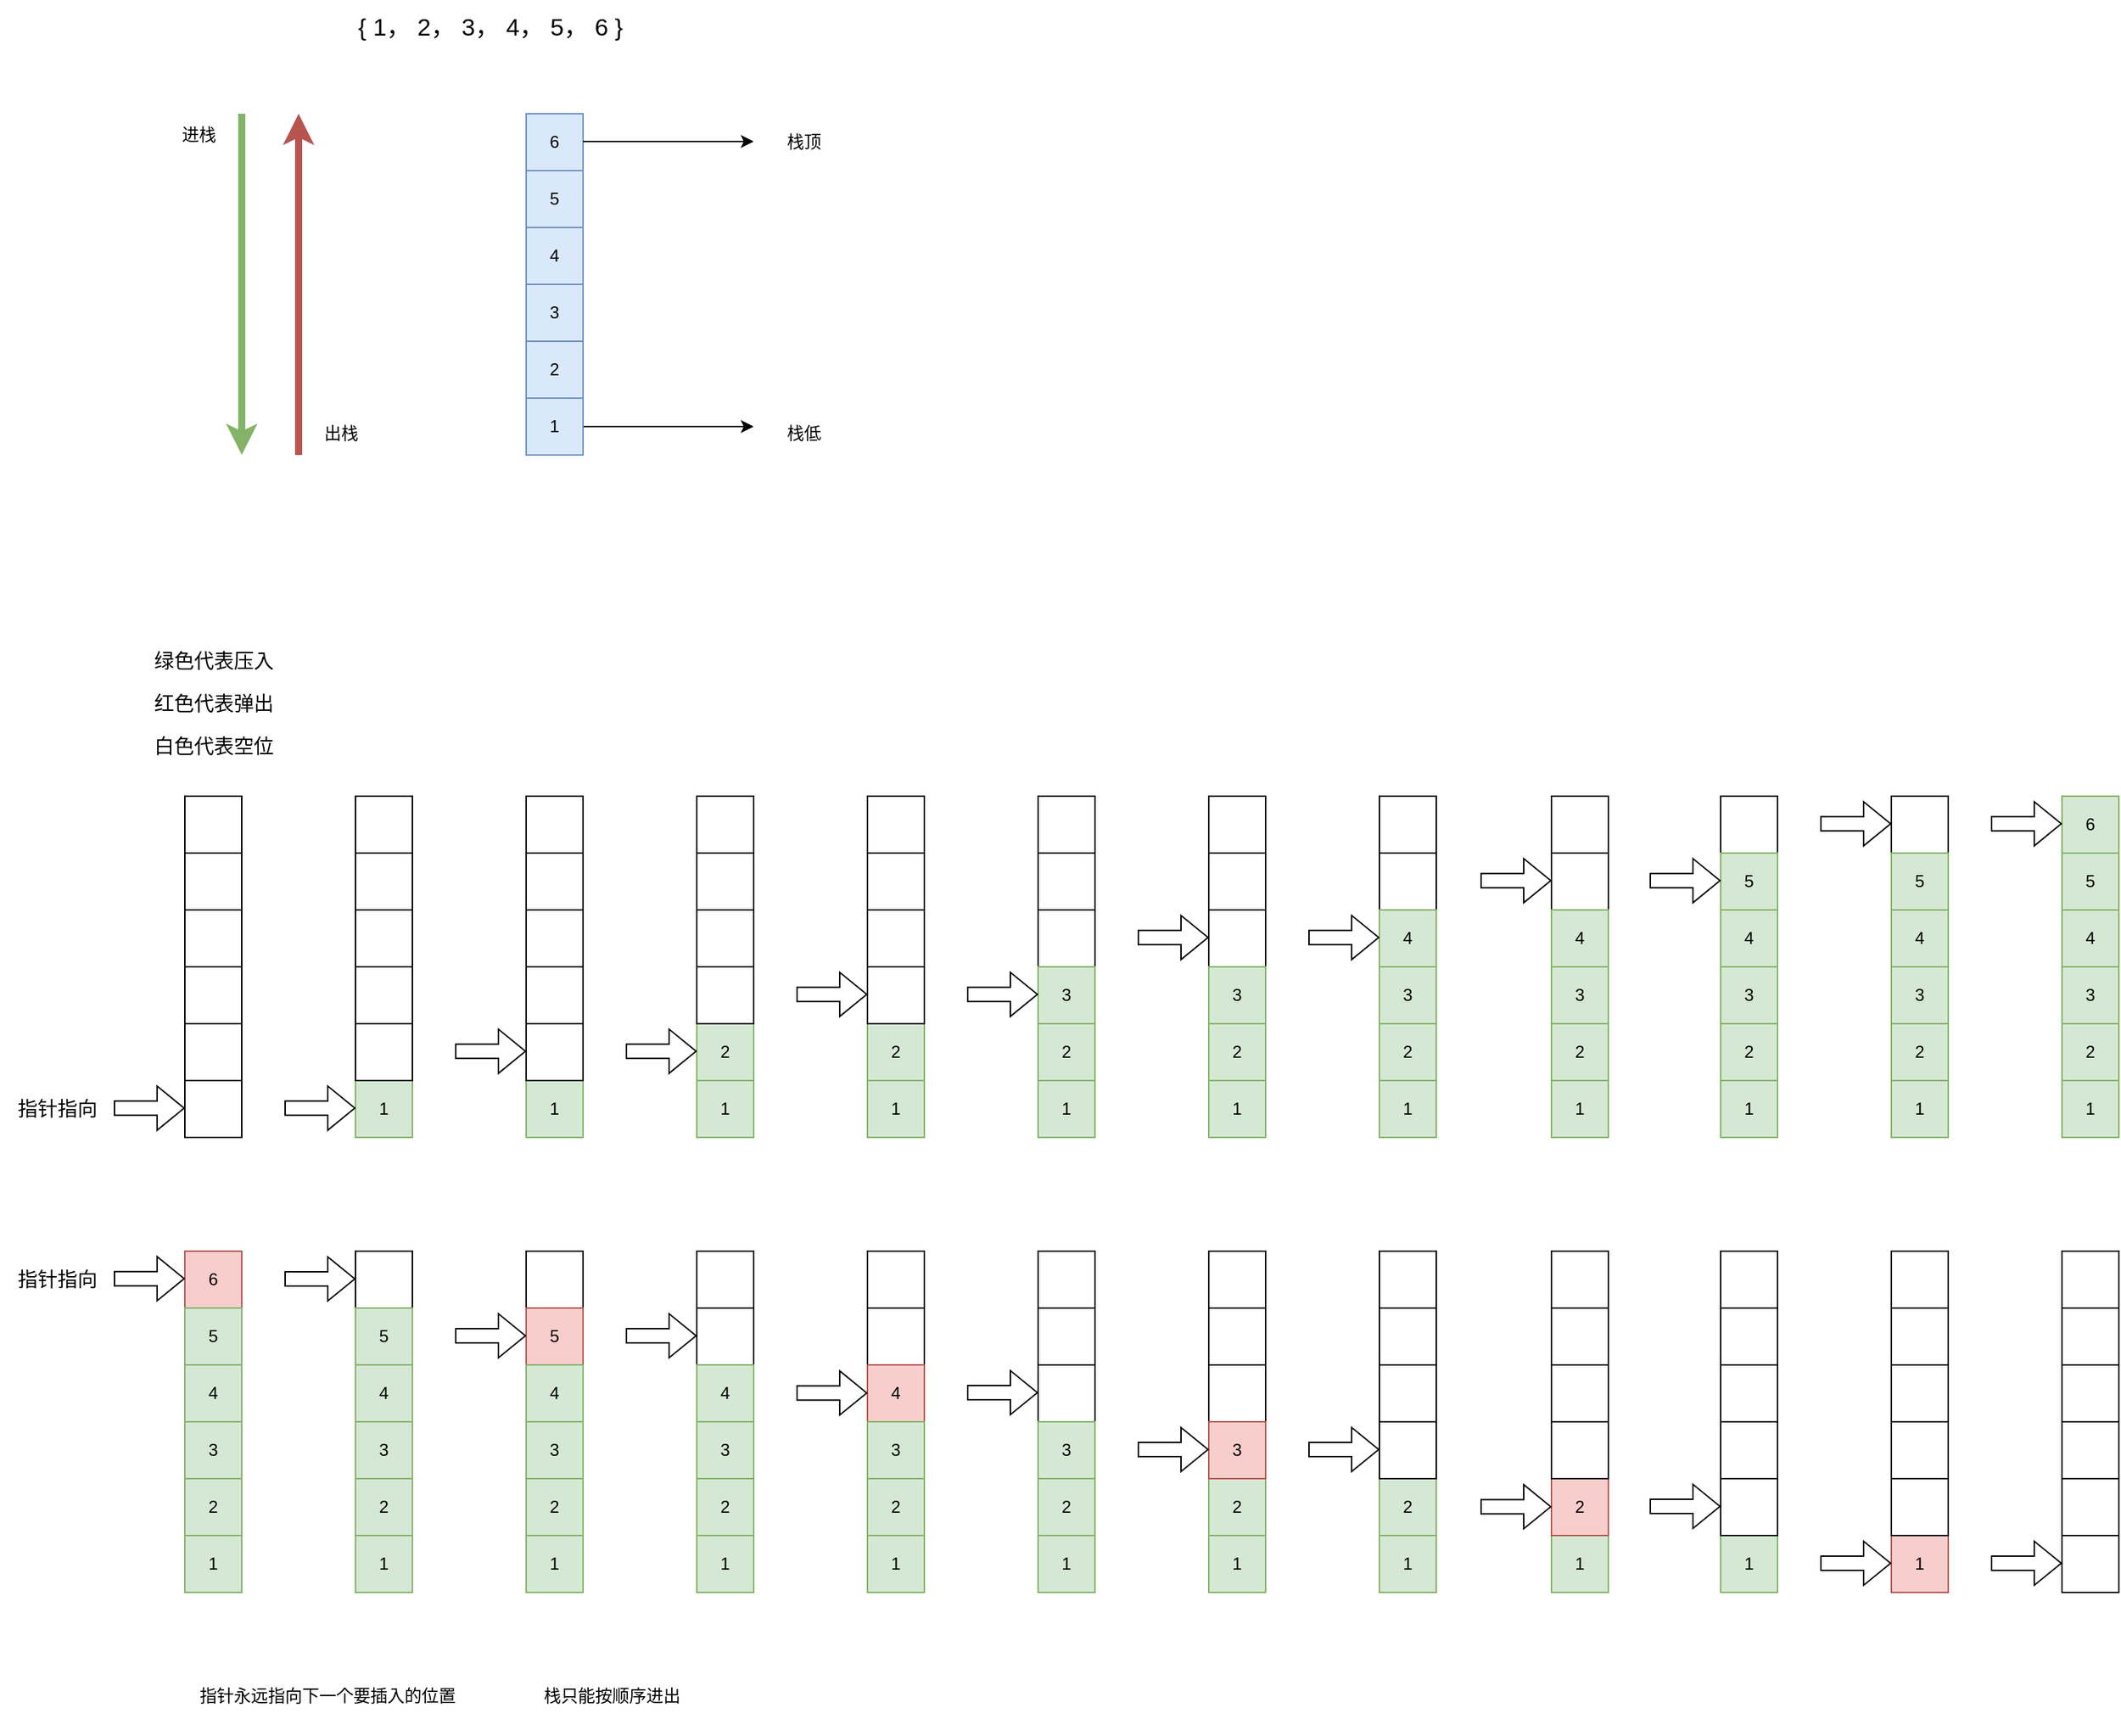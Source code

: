<mxfile version="24.4.0" type="github">
  <diagram name="第 1 页" id="PYLOU48o0T-Qz-G3AWQP">
    <mxGraphModel dx="1468" dy="932" grid="1" gridSize="10" guides="1" tooltips="1" connect="1" arrows="1" fold="1" page="1" pageScale="1" pageWidth="827" pageHeight="1169" math="0" shadow="0">
      <root>
        <mxCell id="0" />
        <mxCell id="1" parent="0" />
        <mxCell id="Q4vqD3HeZzeTy6qUB660-1" value="6" style="rounded=0;whiteSpace=wrap;html=1;fillColor=#dae8fc;strokeColor=#6c8ebf;" vertex="1" parent="1">
          <mxGeometry x="480" y="280" width="40" height="40" as="geometry" />
        </mxCell>
        <mxCell id="Q4vqD3HeZzeTy6qUB660-4" value="5" style="rounded=0;whiteSpace=wrap;html=1;fillColor=#dae8fc;strokeColor=#6c8ebf;" vertex="1" parent="1">
          <mxGeometry x="480" y="320" width="40" height="40" as="geometry" />
        </mxCell>
        <mxCell id="Q4vqD3HeZzeTy6qUB660-18" style="edgeStyle=orthogonalEdgeStyle;rounded=0;orthogonalLoop=1;jettySize=auto;html=1;exitX=1;exitY=0.5;exitDx=0;exitDy=0;" edge="1" parent="1" source="Q4vqD3HeZzeTy6qUB660-5">
          <mxGeometry relative="1" as="geometry">
            <mxPoint x="640" y="500" as="targetPoint" />
          </mxGeometry>
        </mxCell>
        <mxCell id="Q4vqD3HeZzeTy6qUB660-5" value="1" style="rounded=0;whiteSpace=wrap;html=1;fillColor=#dae8fc;strokeColor=#6c8ebf;" vertex="1" parent="1">
          <mxGeometry x="480" y="480" width="40" height="40" as="geometry" />
        </mxCell>
        <mxCell id="Q4vqD3HeZzeTy6qUB660-6" value="2" style="rounded=0;whiteSpace=wrap;html=1;fillColor=#dae8fc;strokeColor=#6c8ebf;" vertex="1" parent="1">
          <mxGeometry x="480" y="440" width="40" height="40" as="geometry" />
        </mxCell>
        <mxCell id="Q4vqD3HeZzeTy6qUB660-7" value="4" style="rounded=0;whiteSpace=wrap;html=1;fillColor=#dae8fc;strokeColor=#6c8ebf;" vertex="1" parent="1">
          <mxGeometry x="480" y="360" width="40" height="40" as="geometry" />
        </mxCell>
        <mxCell id="Q4vqD3HeZzeTy6qUB660-8" value="3" style="rounded=0;whiteSpace=wrap;html=1;fillColor=#dae8fc;strokeColor=#6c8ebf;" vertex="1" parent="1">
          <mxGeometry x="480" y="400" width="40" height="40" as="geometry" />
        </mxCell>
        <mxCell id="Q4vqD3HeZzeTy6qUB660-10" value="&lt;font style=&quot;font-size: 17px;&quot;&gt;{ 1， 2， 3， 4， 5， 6 }&lt;/font&gt;" style="text;html=1;align=center;verticalAlign=middle;whiteSpace=wrap;rounded=0;" vertex="1" parent="1">
          <mxGeometry x="320" y="200" width="270" height="40" as="geometry" />
        </mxCell>
        <mxCell id="Q4vqD3HeZzeTy6qUB660-11" value="" style="endArrow=classic;html=1;rounded=0;fillColor=#d5e8d4;strokeColor=#82b366;strokeWidth=5;" edge="1" parent="1">
          <mxGeometry width="50" height="50" relative="1" as="geometry">
            <mxPoint x="280" y="280" as="sourcePoint" />
            <mxPoint x="280" y="520" as="targetPoint" />
          </mxGeometry>
        </mxCell>
        <mxCell id="Q4vqD3HeZzeTy6qUB660-12" value="进栈" style="text;html=1;align=center;verticalAlign=middle;whiteSpace=wrap;rounded=0;" vertex="1" parent="1">
          <mxGeometry x="220" y="280" width="60" height="30" as="geometry" />
        </mxCell>
        <mxCell id="Q4vqD3HeZzeTy6qUB660-13" value="" style="endArrow=classic;html=1;rounded=0;fillColor=#f8cecc;strokeColor=#b85450;strokeWidth=5;" edge="1" parent="1">
          <mxGeometry width="50" height="50" relative="1" as="geometry">
            <mxPoint x="320" y="520" as="sourcePoint" />
            <mxPoint x="320" y="280" as="targetPoint" />
          </mxGeometry>
        </mxCell>
        <mxCell id="Q4vqD3HeZzeTy6qUB660-14" value="出栈" style="text;html=1;align=center;verticalAlign=middle;whiteSpace=wrap;rounded=0;" vertex="1" parent="1">
          <mxGeometry x="320" y="490" width="60" height="30" as="geometry" />
        </mxCell>
        <mxCell id="Q4vqD3HeZzeTy6qUB660-16" value="栈顶" style="text;html=1;align=center;verticalAlign=middle;resizable=0;points=[];autosize=1;strokeColor=none;fillColor=none;" vertex="1" parent="1">
          <mxGeometry x="650" y="285" width="50" height="30" as="geometry" />
        </mxCell>
        <mxCell id="Q4vqD3HeZzeTy6qUB660-19" value="栈低" style="text;html=1;align=center;verticalAlign=middle;resizable=0;points=[];autosize=1;strokeColor=none;fillColor=none;" vertex="1" parent="1">
          <mxGeometry x="650" y="490" width="50" height="30" as="geometry" />
        </mxCell>
        <mxCell id="Q4vqD3HeZzeTy6qUB660-20" style="edgeStyle=orthogonalEdgeStyle;rounded=0;orthogonalLoop=1;jettySize=auto;html=1;exitX=1;exitY=0.5;exitDx=0;exitDy=0;" edge="1" parent="1">
          <mxGeometry relative="1" as="geometry">
            <mxPoint x="640" y="299.5" as="targetPoint" />
            <mxPoint x="520" y="299.5" as="sourcePoint" />
          </mxGeometry>
        </mxCell>
        <mxCell id="Q4vqD3HeZzeTy6qUB660-133" value="" style="rounded=0;whiteSpace=wrap;html=1;" vertex="1" parent="1">
          <mxGeometry x="240" y="760" width="40" height="40" as="geometry" />
        </mxCell>
        <mxCell id="Q4vqD3HeZzeTy6qUB660-134" value="" style="rounded=0;whiteSpace=wrap;html=1;" vertex="1" parent="1">
          <mxGeometry x="240" y="800" width="40" height="40" as="geometry" />
        </mxCell>
        <mxCell id="Q4vqD3HeZzeTy6qUB660-135" value="" style="rounded=0;whiteSpace=wrap;html=1;" vertex="1" parent="1">
          <mxGeometry x="240" y="960" width="40" height="40" as="geometry" />
        </mxCell>
        <mxCell id="Q4vqD3HeZzeTy6qUB660-136" value="" style="rounded=0;whiteSpace=wrap;html=1;" vertex="1" parent="1">
          <mxGeometry x="240" y="920" width="40" height="40" as="geometry" />
        </mxCell>
        <mxCell id="Q4vqD3HeZzeTy6qUB660-137" value="" style="rounded=0;whiteSpace=wrap;html=1;" vertex="1" parent="1">
          <mxGeometry x="240" y="840" width="40" height="40" as="geometry" />
        </mxCell>
        <mxCell id="Q4vqD3HeZzeTy6qUB660-138" value="" style="rounded=0;whiteSpace=wrap;html=1;" vertex="1" parent="1">
          <mxGeometry x="240" y="880" width="40" height="40" as="geometry" />
        </mxCell>
        <mxCell id="Q4vqD3HeZzeTy6qUB660-139" value="" style="shape=flexArrow;endArrow=classic;html=1;rounded=0;" edge="1" parent="1">
          <mxGeometry width="50" height="50" relative="1" as="geometry">
            <mxPoint x="190" y="979.41" as="sourcePoint" />
            <mxPoint x="240" y="979.41" as="targetPoint" />
          </mxGeometry>
        </mxCell>
        <mxCell id="Q4vqD3HeZzeTy6qUB660-146" value="" style="rounded=0;whiteSpace=wrap;html=1;" vertex="1" parent="1">
          <mxGeometry x="360" y="760" width="40" height="40" as="geometry" />
        </mxCell>
        <mxCell id="Q4vqD3HeZzeTy6qUB660-147" value="" style="rounded=0;whiteSpace=wrap;html=1;" vertex="1" parent="1">
          <mxGeometry x="360" y="800" width="40" height="40" as="geometry" />
        </mxCell>
        <mxCell id="Q4vqD3HeZzeTy6qUB660-148" value="1" style="rounded=0;whiteSpace=wrap;html=1;fillColor=#d5e8d4;strokeColor=#82b366;" vertex="1" parent="1">
          <mxGeometry x="360" y="960" width="40" height="40" as="geometry" />
        </mxCell>
        <mxCell id="Q4vqD3HeZzeTy6qUB660-149" value="" style="rounded=0;whiteSpace=wrap;html=1;" vertex="1" parent="1">
          <mxGeometry x="360" y="920" width="40" height="40" as="geometry" />
        </mxCell>
        <mxCell id="Q4vqD3HeZzeTy6qUB660-150" value="" style="rounded=0;whiteSpace=wrap;html=1;" vertex="1" parent="1">
          <mxGeometry x="360" y="840" width="40" height="40" as="geometry" />
        </mxCell>
        <mxCell id="Q4vqD3HeZzeTy6qUB660-151" value="" style="rounded=0;whiteSpace=wrap;html=1;" vertex="1" parent="1">
          <mxGeometry x="360" y="880" width="40" height="40" as="geometry" />
        </mxCell>
        <mxCell id="Q4vqD3HeZzeTy6qUB660-152" value="" style="shape=flexArrow;endArrow=classic;html=1;rounded=0;" edge="1" parent="1">
          <mxGeometry width="50" height="50" relative="1" as="geometry">
            <mxPoint x="310" y="979.41" as="sourcePoint" />
            <mxPoint x="360" y="979.41" as="targetPoint" />
          </mxGeometry>
        </mxCell>
        <mxCell id="Q4vqD3HeZzeTy6qUB660-160" value="" style="rounded=0;whiteSpace=wrap;html=1;" vertex="1" parent="1">
          <mxGeometry x="480" y="760" width="40" height="40" as="geometry" />
        </mxCell>
        <mxCell id="Q4vqD3HeZzeTy6qUB660-161" value="" style="rounded=0;whiteSpace=wrap;html=1;" vertex="1" parent="1">
          <mxGeometry x="480" y="800" width="40" height="40" as="geometry" />
        </mxCell>
        <mxCell id="Q4vqD3HeZzeTy6qUB660-162" value="1" style="rounded=0;whiteSpace=wrap;html=1;fillColor=#d5e8d4;strokeColor=#82b366;" vertex="1" parent="1">
          <mxGeometry x="480" y="960" width="40" height="40" as="geometry" />
        </mxCell>
        <mxCell id="Q4vqD3HeZzeTy6qUB660-163" value="" style="rounded=0;whiteSpace=wrap;html=1;" vertex="1" parent="1">
          <mxGeometry x="480" y="920" width="40" height="40" as="geometry" />
        </mxCell>
        <mxCell id="Q4vqD3HeZzeTy6qUB660-164" value="" style="rounded=0;whiteSpace=wrap;html=1;" vertex="1" parent="1">
          <mxGeometry x="480" y="840" width="40" height="40" as="geometry" />
        </mxCell>
        <mxCell id="Q4vqD3HeZzeTy6qUB660-165" value="" style="rounded=0;whiteSpace=wrap;html=1;" vertex="1" parent="1">
          <mxGeometry x="480" y="880" width="40" height="40" as="geometry" />
        </mxCell>
        <mxCell id="Q4vqD3HeZzeTy6qUB660-166" value="" style="shape=flexArrow;endArrow=classic;html=1;rounded=0;" edge="1" parent="1">
          <mxGeometry width="50" height="50" relative="1" as="geometry">
            <mxPoint x="430" y="939.41" as="sourcePoint" />
            <mxPoint x="480" y="939.41" as="targetPoint" />
          </mxGeometry>
        </mxCell>
        <mxCell id="Q4vqD3HeZzeTy6qUB660-175" value="" style="rounded=0;whiteSpace=wrap;html=1;" vertex="1" parent="1">
          <mxGeometry x="600" y="760" width="40" height="40" as="geometry" />
        </mxCell>
        <mxCell id="Q4vqD3HeZzeTy6qUB660-176" value="" style="rounded=0;whiteSpace=wrap;html=1;" vertex="1" parent="1">
          <mxGeometry x="600" y="800" width="40" height="40" as="geometry" />
        </mxCell>
        <mxCell id="Q4vqD3HeZzeTy6qUB660-177" value="1" style="rounded=0;whiteSpace=wrap;html=1;fillColor=#d5e8d4;strokeColor=#82b366;" vertex="1" parent="1">
          <mxGeometry x="600" y="960" width="40" height="40" as="geometry" />
        </mxCell>
        <mxCell id="Q4vqD3HeZzeTy6qUB660-178" value="2" style="rounded=0;whiteSpace=wrap;html=1;fillColor=#d5e8d4;strokeColor=#82b366;" vertex="1" parent="1">
          <mxGeometry x="600" y="920" width="40" height="40" as="geometry" />
        </mxCell>
        <mxCell id="Q4vqD3HeZzeTy6qUB660-179" value="" style="rounded=0;whiteSpace=wrap;html=1;" vertex="1" parent="1">
          <mxGeometry x="600" y="840" width="40" height="40" as="geometry" />
        </mxCell>
        <mxCell id="Q4vqD3HeZzeTy6qUB660-180" value="" style="rounded=0;whiteSpace=wrap;html=1;" vertex="1" parent="1">
          <mxGeometry x="600" y="880" width="40" height="40" as="geometry" />
        </mxCell>
        <mxCell id="Q4vqD3HeZzeTy6qUB660-181" value="" style="shape=flexArrow;endArrow=classic;html=1;rounded=0;" edge="1" parent="1">
          <mxGeometry width="50" height="50" relative="1" as="geometry">
            <mxPoint x="550" y="939.41" as="sourcePoint" />
            <mxPoint x="600" y="939.41" as="targetPoint" />
          </mxGeometry>
        </mxCell>
        <mxCell id="Q4vqD3HeZzeTy6qUB660-203" value="" style="rounded=0;whiteSpace=wrap;html=1;" vertex="1" parent="1">
          <mxGeometry x="720" y="760" width="40" height="40" as="geometry" />
        </mxCell>
        <mxCell id="Q4vqD3HeZzeTy6qUB660-204" value="" style="rounded=0;whiteSpace=wrap;html=1;" vertex="1" parent="1">
          <mxGeometry x="720" y="800" width="40" height="40" as="geometry" />
        </mxCell>
        <mxCell id="Q4vqD3HeZzeTy6qUB660-205" value="1" style="rounded=0;whiteSpace=wrap;html=1;fillColor=#d5e8d4;strokeColor=#82b366;" vertex="1" parent="1">
          <mxGeometry x="720" y="960" width="40" height="40" as="geometry" />
        </mxCell>
        <mxCell id="Q4vqD3HeZzeTy6qUB660-206" value="2" style="rounded=0;whiteSpace=wrap;html=1;fillColor=#d5e8d4;strokeColor=#82b366;" vertex="1" parent="1">
          <mxGeometry x="720" y="920" width="40" height="40" as="geometry" />
        </mxCell>
        <mxCell id="Q4vqD3HeZzeTy6qUB660-207" value="" style="rounded=0;whiteSpace=wrap;html=1;" vertex="1" parent="1">
          <mxGeometry x="720" y="840" width="40" height="40" as="geometry" />
        </mxCell>
        <mxCell id="Q4vqD3HeZzeTy6qUB660-208" value="" style="rounded=0;whiteSpace=wrap;html=1;" vertex="1" parent="1">
          <mxGeometry x="720" y="880" width="40" height="40" as="geometry" />
        </mxCell>
        <mxCell id="Q4vqD3HeZzeTy6qUB660-209" value="" style="shape=flexArrow;endArrow=classic;html=1;rounded=0;" edge="1" parent="1">
          <mxGeometry width="50" height="50" relative="1" as="geometry">
            <mxPoint x="670" y="899.41" as="sourcePoint" />
            <mxPoint x="720" y="899.41" as="targetPoint" />
          </mxGeometry>
        </mxCell>
        <mxCell id="Q4vqD3HeZzeTy6qUB660-224" value="" style="rounded=0;whiteSpace=wrap;html=1;" vertex="1" parent="1">
          <mxGeometry x="840" y="760" width="40" height="40" as="geometry" />
        </mxCell>
        <mxCell id="Q4vqD3HeZzeTy6qUB660-225" value="" style="rounded=0;whiteSpace=wrap;html=1;" vertex="1" parent="1">
          <mxGeometry x="840" y="800" width="40" height="40" as="geometry" />
        </mxCell>
        <mxCell id="Q4vqD3HeZzeTy6qUB660-226" value="1" style="rounded=0;whiteSpace=wrap;html=1;fillColor=#d5e8d4;strokeColor=#82b366;" vertex="1" parent="1">
          <mxGeometry x="840" y="960" width="40" height="40" as="geometry" />
        </mxCell>
        <mxCell id="Q4vqD3HeZzeTy6qUB660-227" value="2" style="rounded=0;whiteSpace=wrap;html=1;fillColor=#d5e8d4;strokeColor=#82b366;" vertex="1" parent="1">
          <mxGeometry x="840" y="920" width="40" height="40" as="geometry" />
        </mxCell>
        <mxCell id="Q4vqD3HeZzeTy6qUB660-228" value="" style="rounded=0;whiteSpace=wrap;html=1;" vertex="1" parent="1">
          <mxGeometry x="840" y="840" width="40" height="40" as="geometry" />
        </mxCell>
        <mxCell id="Q4vqD3HeZzeTy6qUB660-229" value="3" style="rounded=0;whiteSpace=wrap;html=1;fillColor=#d5e8d4;strokeColor=#82b366;" vertex="1" parent="1">
          <mxGeometry x="840" y="880" width="40" height="40" as="geometry" />
        </mxCell>
        <mxCell id="Q4vqD3HeZzeTy6qUB660-230" value="" style="shape=flexArrow;endArrow=classic;html=1;rounded=0;" edge="1" parent="1">
          <mxGeometry width="50" height="50" relative="1" as="geometry">
            <mxPoint x="790" y="899.41" as="sourcePoint" />
            <mxPoint x="840" y="899.41" as="targetPoint" />
          </mxGeometry>
        </mxCell>
        <mxCell id="Q4vqD3HeZzeTy6qUB660-231" value="" style="rounded=0;whiteSpace=wrap;html=1;" vertex="1" parent="1">
          <mxGeometry x="960" y="760" width="40" height="40" as="geometry" />
        </mxCell>
        <mxCell id="Q4vqD3HeZzeTy6qUB660-232" value="" style="rounded=0;whiteSpace=wrap;html=1;" vertex="1" parent="1">
          <mxGeometry x="960" y="800" width="40" height="40" as="geometry" />
        </mxCell>
        <mxCell id="Q4vqD3HeZzeTy6qUB660-233" value="1" style="rounded=0;whiteSpace=wrap;html=1;fillColor=#d5e8d4;strokeColor=#82b366;" vertex="1" parent="1">
          <mxGeometry x="960" y="960" width="40" height="40" as="geometry" />
        </mxCell>
        <mxCell id="Q4vqD3HeZzeTy6qUB660-234" value="2" style="rounded=0;whiteSpace=wrap;html=1;fillColor=#d5e8d4;strokeColor=#82b366;" vertex="1" parent="1">
          <mxGeometry x="960" y="920" width="40" height="40" as="geometry" />
        </mxCell>
        <mxCell id="Q4vqD3HeZzeTy6qUB660-235" value="" style="rounded=0;whiteSpace=wrap;html=1;" vertex="1" parent="1">
          <mxGeometry x="960" y="840" width="40" height="40" as="geometry" />
        </mxCell>
        <mxCell id="Q4vqD3HeZzeTy6qUB660-236" value="3" style="rounded=0;whiteSpace=wrap;html=1;fillColor=#d5e8d4;strokeColor=#82b366;" vertex="1" parent="1">
          <mxGeometry x="960" y="880" width="40" height="40" as="geometry" />
        </mxCell>
        <mxCell id="Q4vqD3HeZzeTy6qUB660-237" value="" style="shape=flexArrow;endArrow=classic;html=1;rounded=0;" edge="1" parent="1">
          <mxGeometry width="50" height="50" relative="1" as="geometry">
            <mxPoint x="910" y="859.41" as="sourcePoint" />
            <mxPoint x="960" y="859.41" as="targetPoint" />
          </mxGeometry>
        </mxCell>
        <mxCell id="Q4vqD3HeZzeTy6qUB660-238" value="" style="rounded=0;whiteSpace=wrap;html=1;" vertex="1" parent="1">
          <mxGeometry x="1080" y="760" width="40" height="40" as="geometry" />
        </mxCell>
        <mxCell id="Q4vqD3HeZzeTy6qUB660-239" value="" style="rounded=0;whiteSpace=wrap;html=1;" vertex="1" parent="1">
          <mxGeometry x="1080" y="800" width="40" height="40" as="geometry" />
        </mxCell>
        <mxCell id="Q4vqD3HeZzeTy6qUB660-240" value="1" style="rounded=0;whiteSpace=wrap;html=1;fillColor=#d5e8d4;strokeColor=#82b366;" vertex="1" parent="1">
          <mxGeometry x="1080" y="960" width="40" height="40" as="geometry" />
        </mxCell>
        <mxCell id="Q4vqD3HeZzeTy6qUB660-241" value="2" style="rounded=0;whiteSpace=wrap;html=1;fillColor=#d5e8d4;strokeColor=#82b366;" vertex="1" parent="1">
          <mxGeometry x="1080" y="920" width="40" height="40" as="geometry" />
        </mxCell>
        <mxCell id="Q4vqD3HeZzeTy6qUB660-242" value="4" style="rounded=0;whiteSpace=wrap;html=1;fillColor=#d5e8d4;strokeColor=#82b366;" vertex="1" parent="1">
          <mxGeometry x="1080" y="840" width="40" height="40" as="geometry" />
        </mxCell>
        <mxCell id="Q4vqD3HeZzeTy6qUB660-243" value="3" style="rounded=0;whiteSpace=wrap;html=1;fillColor=#d5e8d4;strokeColor=#82b366;" vertex="1" parent="1">
          <mxGeometry x="1080" y="880" width="40" height="40" as="geometry" />
        </mxCell>
        <mxCell id="Q4vqD3HeZzeTy6qUB660-244" value="" style="shape=flexArrow;endArrow=classic;html=1;rounded=0;" edge="1" parent="1">
          <mxGeometry width="50" height="50" relative="1" as="geometry">
            <mxPoint x="1030" y="859.41" as="sourcePoint" />
            <mxPoint x="1080" y="859.41" as="targetPoint" />
          </mxGeometry>
        </mxCell>
        <mxCell id="Q4vqD3HeZzeTy6qUB660-245" value="" style="rounded=0;whiteSpace=wrap;html=1;" vertex="1" parent="1">
          <mxGeometry x="1201" y="760" width="40" height="40" as="geometry" />
        </mxCell>
        <mxCell id="Q4vqD3HeZzeTy6qUB660-246" value="" style="rounded=0;whiteSpace=wrap;html=1;" vertex="1" parent="1">
          <mxGeometry x="1201" y="800" width="40" height="40" as="geometry" />
        </mxCell>
        <mxCell id="Q4vqD3HeZzeTy6qUB660-247" value="1" style="rounded=0;whiteSpace=wrap;html=1;fillColor=#d5e8d4;strokeColor=#82b366;" vertex="1" parent="1">
          <mxGeometry x="1201" y="960" width="40" height="40" as="geometry" />
        </mxCell>
        <mxCell id="Q4vqD3HeZzeTy6qUB660-248" value="2" style="rounded=0;whiteSpace=wrap;html=1;fillColor=#d5e8d4;strokeColor=#82b366;" vertex="1" parent="1">
          <mxGeometry x="1201" y="920" width="40" height="40" as="geometry" />
        </mxCell>
        <mxCell id="Q4vqD3HeZzeTy6qUB660-249" value="4" style="rounded=0;whiteSpace=wrap;html=1;fillColor=#d5e8d4;strokeColor=#82b366;" vertex="1" parent="1">
          <mxGeometry x="1201" y="840" width="40" height="40" as="geometry" />
        </mxCell>
        <mxCell id="Q4vqD3HeZzeTy6qUB660-250" value="3" style="rounded=0;whiteSpace=wrap;html=1;fillColor=#d5e8d4;strokeColor=#82b366;" vertex="1" parent="1">
          <mxGeometry x="1201" y="880" width="40" height="40" as="geometry" />
        </mxCell>
        <mxCell id="Q4vqD3HeZzeTy6qUB660-251" value="" style="shape=flexArrow;endArrow=classic;html=1;rounded=0;" edge="1" parent="1">
          <mxGeometry width="50" height="50" relative="1" as="geometry">
            <mxPoint x="1151" y="819.41" as="sourcePoint" />
            <mxPoint x="1201" y="819.41" as="targetPoint" />
          </mxGeometry>
        </mxCell>
        <mxCell id="Q4vqD3HeZzeTy6qUB660-259" value="" style="rounded=0;whiteSpace=wrap;html=1;" vertex="1" parent="1">
          <mxGeometry x="1320" y="760" width="40" height="40" as="geometry" />
        </mxCell>
        <mxCell id="Q4vqD3HeZzeTy6qUB660-260" value="5" style="rounded=0;whiteSpace=wrap;html=1;fillColor=#d5e8d4;strokeColor=#82b366;" vertex="1" parent="1">
          <mxGeometry x="1320" y="800" width="40" height="40" as="geometry" />
        </mxCell>
        <mxCell id="Q4vqD3HeZzeTy6qUB660-261" value="1" style="rounded=0;whiteSpace=wrap;html=1;fillColor=#d5e8d4;strokeColor=#82b366;" vertex="1" parent="1">
          <mxGeometry x="1320" y="960" width="40" height="40" as="geometry" />
        </mxCell>
        <mxCell id="Q4vqD3HeZzeTy6qUB660-262" value="2" style="rounded=0;whiteSpace=wrap;html=1;fillColor=#d5e8d4;strokeColor=#82b366;" vertex="1" parent="1">
          <mxGeometry x="1320" y="920" width="40" height="40" as="geometry" />
        </mxCell>
        <mxCell id="Q4vqD3HeZzeTy6qUB660-263" value="4" style="rounded=0;whiteSpace=wrap;html=1;fillColor=#d5e8d4;strokeColor=#82b366;" vertex="1" parent="1">
          <mxGeometry x="1320" y="840" width="40" height="40" as="geometry" />
        </mxCell>
        <mxCell id="Q4vqD3HeZzeTy6qUB660-264" value="3" style="rounded=0;whiteSpace=wrap;html=1;fillColor=#d5e8d4;strokeColor=#82b366;" vertex="1" parent="1">
          <mxGeometry x="1320" y="880" width="40" height="40" as="geometry" />
        </mxCell>
        <mxCell id="Q4vqD3HeZzeTy6qUB660-265" value="" style="shape=flexArrow;endArrow=classic;html=1;rounded=0;" edge="1" parent="1">
          <mxGeometry width="50" height="50" relative="1" as="geometry">
            <mxPoint x="1270" y="819.41" as="sourcePoint" />
            <mxPoint x="1320" y="819.41" as="targetPoint" />
          </mxGeometry>
        </mxCell>
        <mxCell id="Q4vqD3HeZzeTy6qUB660-273" value="" style="rounded=0;whiteSpace=wrap;html=1;" vertex="1" parent="1">
          <mxGeometry x="1440" y="760" width="40" height="40" as="geometry" />
        </mxCell>
        <mxCell id="Q4vqD3HeZzeTy6qUB660-274" value="5" style="rounded=0;whiteSpace=wrap;html=1;fillColor=#d5e8d4;strokeColor=#82b366;" vertex="1" parent="1">
          <mxGeometry x="1440" y="800" width="40" height="40" as="geometry" />
        </mxCell>
        <mxCell id="Q4vqD3HeZzeTy6qUB660-275" value="1" style="rounded=0;whiteSpace=wrap;html=1;fillColor=#d5e8d4;strokeColor=#82b366;" vertex="1" parent="1">
          <mxGeometry x="1440" y="960" width="40" height="40" as="geometry" />
        </mxCell>
        <mxCell id="Q4vqD3HeZzeTy6qUB660-276" value="2" style="rounded=0;whiteSpace=wrap;html=1;fillColor=#d5e8d4;strokeColor=#82b366;" vertex="1" parent="1">
          <mxGeometry x="1440" y="920" width="40" height="40" as="geometry" />
        </mxCell>
        <mxCell id="Q4vqD3HeZzeTy6qUB660-277" value="4" style="rounded=0;whiteSpace=wrap;html=1;fillColor=#d5e8d4;strokeColor=#82b366;" vertex="1" parent="1">
          <mxGeometry x="1440" y="840" width="40" height="40" as="geometry" />
        </mxCell>
        <mxCell id="Q4vqD3HeZzeTy6qUB660-278" value="3" style="rounded=0;whiteSpace=wrap;html=1;fillColor=#d5e8d4;strokeColor=#82b366;" vertex="1" parent="1">
          <mxGeometry x="1440" y="880" width="40" height="40" as="geometry" />
        </mxCell>
        <mxCell id="Q4vqD3HeZzeTy6qUB660-279" value="" style="shape=flexArrow;endArrow=classic;html=1;rounded=0;" edge="1" parent="1">
          <mxGeometry width="50" height="50" relative="1" as="geometry">
            <mxPoint x="1390" y="779.41" as="sourcePoint" />
            <mxPoint x="1440" y="779.41" as="targetPoint" />
          </mxGeometry>
        </mxCell>
        <mxCell id="Q4vqD3HeZzeTy6qUB660-280" value="6" style="rounded=0;whiteSpace=wrap;html=1;fillColor=#d5e8d4;strokeColor=#82b366;" vertex="1" parent="1">
          <mxGeometry x="1560" y="760" width="40" height="40" as="geometry" />
        </mxCell>
        <mxCell id="Q4vqD3HeZzeTy6qUB660-281" value="5" style="rounded=0;whiteSpace=wrap;html=1;fillColor=#d5e8d4;strokeColor=#82b366;" vertex="1" parent="1">
          <mxGeometry x="1560" y="800" width="40" height="40" as="geometry" />
        </mxCell>
        <mxCell id="Q4vqD3HeZzeTy6qUB660-282" value="1" style="rounded=0;whiteSpace=wrap;html=1;fillColor=#d5e8d4;strokeColor=#82b366;" vertex="1" parent="1">
          <mxGeometry x="1560" y="960" width="40" height="40" as="geometry" />
        </mxCell>
        <mxCell id="Q4vqD3HeZzeTy6qUB660-283" value="2" style="rounded=0;whiteSpace=wrap;html=1;fillColor=#d5e8d4;strokeColor=#82b366;" vertex="1" parent="1">
          <mxGeometry x="1560" y="920" width="40" height="40" as="geometry" />
        </mxCell>
        <mxCell id="Q4vqD3HeZzeTy6qUB660-284" value="4" style="rounded=0;whiteSpace=wrap;html=1;fillColor=#d5e8d4;strokeColor=#82b366;" vertex="1" parent="1">
          <mxGeometry x="1560" y="840" width="40" height="40" as="geometry" />
        </mxCell>
        <mxCell id="Q4vqD3HeZzeTy6qUB660-285" value="3" style="rounded=0;whiteSpace=wrap;html=1;fillColor=#d5e8d4;strokeColor=#82b366;" vertex="1" parent="1">
          <mxGeometry x="1560" y="880" width="40" height="40" as="geometry" />
        </mxCell>
        <mxCell id="Q4vqD3HeZzeTy6qUB660-286" value="" style="shape=flexArrow;endArrow=classic;html=1;rounded=0;" edge="1" parent="1">
          <mxGeometry width="50" height="50" relative="1" as="geometry">
            <mxPoint x="1510" y="779.41" as="sourcePoint" />
            <mxPoint x="1560" y="779.41" as="targetPoint" />
          </mxGeometry>
        </mxCell>
        <mxCell id="Q4vqD3HeZzeTy6qUB660-287" value="6" style="rounded=0;whiteSpace=wrap;html=1;fillColor=#f8cecc;strokeColor=#b85450;" vertex="1" parent="1">
          <mxGeometry x="240" y="1080" width="40" height="40" as="geometry" />
        </mxCell>
        <mxCell id="Q4vqD3HeZzeTy6qUB660-288" value="5" style="rounded=0;whiteSpace=wrap;html=1;fillColor=#d5e8d4;strokeColor=#82b366;" vertex="1" parent="1">
          <mxGeometry x="240" y="1120" width="40" height="40" as="geometry" />
        </mxCell>
        <mxCell id="Q4vqD3HeZzeTy6qUB660-289" value="1" style="rounded=0;whiteSpace=wrap;html=1;fillColor=#d5e8d4;strokeColor=#82b366;" vertex="1" parent="1">
          <mxGeometry x="240" y="1280" width="40" height="40" as="geometry" />
        </mxCell>
        <mxCell id="Q4vqD3HeZzeTy6qUB660-290" value="2" style="rounded=0;whiteSpace=wrap;html=1;fillColor=#d5e8d4;strokeColor=#82b366;" vertex="1" parent="1">
          <mxGeometry x="240" y="1240" width="40" height="40" as="geometry" />
        </mxCell>
        <mxCell id="Q4vqD3HeZzeTy6qUB660-291" value="4" style="rounded=0;whiteSpace=wrap;html=1;fillColor=#d5e8d4;strokeColor=#82b366;" vertex="1" parent="1">
          <mxGeometry x="240" y="1160" width="40" height="40" as="geometry" />
        </mxCell>
        <mxCell id="Q4vqD3HeZzeTy6qUB660-292" value="3" style="rounded=0;whiteSpace=wrap;html=1;fillColor=#d5e8d4;strokeColor=#82b366;" vertex="1" parent="1">
          <mxGeometry x="240" y="1200" width="40" height="40" as="geometry" />
        </mxCell>
        <mxCell id="Q4vqD3HeZzeTy6qUB660-294" value="" style="rounded=0;whiteSpace=wrap;html=1;" vertex="1" parent="1">
          <mxGeometry x="360" y="1080" width="40" height="40" as="geometry" />
        </mxCell>
        <mxCell id="Q4vqD3HeZzeTy6qUB660-295" value="5" style="rounded=0;whiteSpace=wrap;html=1;fillColor=#d5e8d4;strokeColor=#82b366;" vertex="1" parent="1">
          <mxGeometry x="360" y="1120" width="40" height="40" as="geometry" />
        </mxCell>
        <mxCell id="Q4vqD3HeZzeTy6qUB660-296" value="1" style="rounded=0;whiteSpace=wrap;html=1;fillColor=#d5e8d4;strokeColor=#82b366;" vertex="1" parent="1">
          <mxGeometry x="360" y="1280" width="40" height="40" as="geometry" />
        </mxCell>
        <mxCell id="Q4vqD3HeZzeTy6qUB660-297" value="2" style="rounded=0;whiteSpace=wrap;html=1;fillColor=#d5e8d4;strokeColor=#82b366;" vertex="1" parent="1">
          <mxGeometry x="360" y="1240" width="40" height="40" as="geometry" />
        </mxCell>
        <mxCell id="Q4vqD3HeZzeTy6qUB660-298" value="4" style="rounded=0;whiteSpace=wrap;html=1;fillColor=#d5e8d4;strokeColor=#82b366;" vertex="1" parent="1">
          <mxGeometry x="360" y="1160" width="40" height="40" as="geometry" />
        </mxCell>
        <mxCell id="Q4vqD3HeZzeTy6qUB660-299" value="3" style="rounded=0;whiteSpace=wrap;html=1;fillColor=#d5e8d4;strokeColor=#82b366;" vertex="1" parent="1">
          <mxGeometry x="360" y="1200" width="40" height="40" as="geometry" />
        </mxCell>
        <mxCell id="Q4vqD3HeZzeTy6qUB660-300" value="" style="rounded=0;whiteSpace=wrap;html=1;" vertex="1" parent="1">
          <mxGeometry x="480" y="1080" width="40" height="40" as="geometry" />
        </mxCell>
        <mxCell id="Q4vqD3HeZzeTy6qUB660-301" value="5" style="rounded=0;whiteSpace=wrap;html=1;fillColor=#f8cecc;strokeColor=#b85450;" vertex="1" parent="1">
          <mxGeometry x="480" y="1120" width="40" height="40" as="geometry" />
        </mxCell>
        <mxCell id="Q4vqD3HeZzeTy6qUB660-302" value="1" style="rounded=0;whiteSpace=wrap;html=1;fillColor=#d5e8d4;strokeColor=#82b366;" vertex="1" parent="1">
          <mxGeometry x="480" y="1280" width="40" height="40" as="geometry" />
        </mxCell>
        <mxCell id="Q4vqD3HeZzeTy6qUB660-303" value="2" style="rounded=0;whiteSpace=wrap;html=1;fillColor=#d5e8d4;strokeColor=#82b366;" vertex="1" parent="1">
          <mxGeometry x="480" y="1240" width="40" height="40" as="geometry" />
        </mxCell>
        <mxCell id="Q4vqD3HeZzeTy6qUB660-304" value="4" style="rounded=0;whiteSpace=wrap;html=1;fillColor=#d5e8d4;strokeColor=#82b366;" vertex="1" parent="1">
          <mxGeometry x="480" y="1160" width="40" height="40" as="geometry" />
        </mxCell>
        <mxCell id="Q4vqD3HeZzeTy6qUB660-305" value="3" style="rounded=0;whiteSpace=wrap;html=1;fillColor=#d5e8d4;strokeColor=#82b366;" vertex="1" parent="1">
          <mxGeometry x="480" y="1200" width="40" height="40" as="geometry" />
        </mxCell>
        <mxCell id="Q4vqD3HeZzeTy6qUB660-306" value="" style="rounded=0;whiteSpace=wrap;html=1;" vertex="1" parent="1">
          <mxGeometry x="600" y="1080" width="40" height="40" as="geometry" />
        </mxCell>
        <mxCell id="Q4vqD3HeZzeTy6qUB660-307" value="" style="rounded=0;whiteSpace=wrap;html=1;" vertex="1" parent="1">
          <mxGeometry x="600" y="1120" width="40" height="40" as="geometry" />
        </mxCell>
        <mxCell id="Q4vqD3HeZzeTy6qUB660-308" value="1" style="rounded=0;whiteSpace=wrap;html=1;fillColor=#d5e8d4;strokeColor=#82b366;" vertex="1" parent="1">
          <mxGeometry x="600" y="1280" width="40" height="40" as="geometry" />
        </mxCell>
        <mxCell id="Q4vqD3HeZzeTy6qUB660-309" value="2" style="rounded=0;whiteSpace=wrap;html=1;fillColor=#d5e8d4;strokeColor=#82b366;" vertex="1" parent="1">
          <mxGeometry x="600" y="1240" width="40" height="40" as="geometry" />
        </mxCell>
        <mxCell id="Q4vqD3HeZzeTy6qUB660-310" value="4" style="rounded=0;whiteSpace=wrap;html=1;fillColor=#d5e8d4;strokeColor=#82b366;" vertex="1" parent="1">
          <mxGeometry x="600" y="1160" width="40" height="40" as="geometry" />
        </mxCell>
        <mxCell id="Q4vqD3HeZzeTy6qUB660-311" value="3" style="rounded=0;whiteSpace=wrap;html=1;fillColor=#d5e8d4;strokeColor=#82b366;" vertex="1" parent="1">
          <mxGeometry x="600" y="1200" width="40" height="40" as="geometry" />
        </mxCell>
        <mxCell id="Q4vqD3HeZzeTy6qUB660-312" value="" style="rounded=0;whiteSpace=wrap;html=1;" vertex="1" parent="1">
          <mxGeometry x="720" y="1080" width="40" height="40" as="geometry" />
        </mxCell>
        <mxCell id="Q4vqD3HeZzeTy6qUB660-313" value="" style="rounded=0;whiteSpace=wrap;html=1;" vertex="1" parent="1">
          <mxGeometry x="720" y="1120" width="40" height="40" as="geometry" />
        </mxCell>
        <mxCell id="Q4vqD3HeZzeTy6qUB660-314" value="1" style="rounded=0;whiteSpace=wrap;html=1;fillColor=#d5e8d4;strokeColor=#82b366;" vertex="1" parent="1">
          <mxGeometry x="720" y="1280" width="40" height="40" as="geometry" />
        </mxCell>
        <mxCell id="Q4vqD3HeZzeTy6qUB660-315" value="2" style="rounded=0;whiteSpace=wrap;html=1;fillColor=#d5e8d4;strokeColor=#82b366;" vertex="1" parent="1">
          <mxGeometry x="720" y="1240" width="40" height="40" as="geometry" />
        </mxCell>
        <mxCell id="Q4vqD3HeZzeTy6qUB660-316" value="4" style="rounded=0;whiteSpace=wrap;html=1;fillColor=#f8cecc;strokeColor=#b85450;" vertex="1" parent="1">
          <mxGeometry x="720" y="1160" width="40" height="40" as="geometry" />
        </mxCell>
        <mxCell id="Q4vqD3HeZzeTy6qUB660-317" value="3" style="rounded=0;whiteSpace=wrap;html=1;fillColor=#d5e8d4;strokeColor=#82b366;" vertex="1" parent="1">
          <mxGeometry x="720" y="1200" width="40" height="40" as="geometry" />
        </mxCell>
        <mxCell id="Q4vqD3HeZzeTy6qUB660-318" value="" style="rounded=0;whiteSpace=wrap;html=1;" vertex="1" parent="1">
          <mxGeometry x="840" y="1080" width="40" height="40" as="geometry" />
        </mxCell>
        <mxCell id="Q4vqD3HeZzeTy6qUB660-319" value="" style="rounded=0;whiteSpace=wrap;html=1;" vertex="1" parent="1">
          <mxGeometry x="840" y="1120" width="40" height="40" as="geometry" />
        </mxCell>
        <mxCell id="Q4vqD3HeZzeTy6qUB660-320" value="1" style="rounded=0;whiteSpace=wrap;html=1;fillColor=#d5e8d4;strokeColor=#82b366;" vertex="1" parent="1">
          <mxGeometry x="840" y="1280" width="40" height="40" as="geometry" />
        </mxCell>
        <mxCell id="Q4vqD3HeZzeTy6qUB660-321" value="2" style="rounded=0;whiteSpace=wrap;html=1;fillColor=#d5e8d4;strokeColor=#82b366;" vertex="1" parent="1">
          <mxGeometry x="840" y="1240" width="40" height="40" as="geometry" />
        </mxCell>
        <mxCell id="Q4vqD3HeZzeTy6qUB660-322" value="" style="rounded=0;whiteSpace=wrap;html=1;" vertex="1" parent="1">
          <mxGeometry x="840" y="1160" width="40" height="40" as="geometry" />
        </mxCell>
        <mxCell id="Q4vqD3HeZzeTy6qUB660-323" value="3" style="rounded=0;whiteSpace=wrap;html=1;fillColor=#d5e8d4;strokeColor=#82b366;" vertex="1" parent="1">
          <mxGeometry x="840" y="1200" width="40" height="40" as="geometry" />
        </mxCell>
        <mxCell id="Q4vqD3HeZzeTy6qUB660-324" value="" style="rounded=0;whiteSpace=wrap;html=1;" vertex="1" parent="1">
          <mxGeometry x="960" y="1080" width="40" height="40" as="geometry" />
        </mxCell>
        <mxCell id="Q4vqD3HeZzeTy6qUB660-325" value="" style="rounded=0;whiteSpace=wrap;html=1;" vertex="1" parent="1">
          <mxGeometry x="960" y="1120" width="40" height="40" as="geometry" />
        </mxCell>
        <mxCell id="Q4vqD3HeZzeTy6qUB660-326" value="1" style="rounded=0;whiteSpace=wrap;html=1;fillColor=#d5e8d4;strokeColor=#82b366;" vertex="1" parent="1">
          <mxGeometry x="960" y="1280" width="40" height="40" as="geometry" />
        </mxCell>
        <mxCell id="Q4vqD3HeZzeTy6qUB660-327" value="2" style="rounded=0;whiteSpace=wrap;html=1;fillColor=#d5e8d4;strokeColor=#82b366;" vertex="1" parent="1">
          <mxGeometry x="960" y="1240" width="40" height="40" as="geometry" />
        </mxCell>
        <mxCell id="Q4vqD3HeZzeTy6qUB660-328" value="" style="rounded=0;whiteSpace=wrap;html=1;" vertex="1" parent="1">
          <mxGeometry x="960" y="1160" width="40" height="40" as="geometry" />
        </mxCell>
        <mxCell id="Q4vqD3HeZzeTy6qUB660-329" value="3" style="rounded=0;whiteSpace=wrap;html=1;fillColor=#f8cecc;strokeColor=#b85450;" vertex="1" parent="1">
          <mxGeometry x="960" y="1200" width="40" height="40" as="geometry" />
        </mxCell>
        <mxCell id="Q4vqD3HeZzeTy6qUB660-330" value="" style="rounded=0;whiteSpace=wrap;html=1;" vertex="1" parent="1">
          <mxGeometry x="1080" y="1080" width="40" height="40" as="geometry" />
        </mxCell>
        <mxCell id="Q4vqD3HeZzeTy6qUB660-331" value="" style="rounded=0;whiteSpace=wrap;html=1;" vertex="1" parent="1">
          <mxGeometry x="1080" y="1120" width="40" height="40" as="geometry" />
        </mxCell>
        <mxCell id="Q4vqD3HeZzeTy6qUB660-332" value="1" style="rounded=0;whiteSpace=wrap;html=1;fillColor=#d5e8d4;strokeColor=#82b366;" vertex="1" parent="1">
          <mxGeometry x="1080" y="1280" width="40" height="40" as="geometry" />
        </mxCell>
        <mxCell id="Q4vqD3HeZzeTy6qUB660-333" value="2" style="rounded=0;whiteSpace=wrap;html=1;fillColor=#d5e8d4;strokeColor=#82b366;" vertex="1" parent="1">
          <mxGeometry x="1080" y="1240" width="40" height="40" as="geometry" />
        </mxCell>
        <mxCell id="Q4vqD3HeZzeTy6qUB660-334" value="" style="rounded=0;whiteSpace=wrap;html=1;" vertex="1" parent="1">
          <mxGeometry x="1080" y="1160" width="40" height="40" as="geometry" />
        </mxCell>
        <mxCell id="Q4vqD3HeZzeTy6qUB660-335" value="" style="rounded=0;whiteSpace=wrap;html=1;" vertex="1" parent="1">
          <mxGeometry x="1080" y="1200" width="40" height="40" as="geometry" />
        </mxCell>
        <mxCell id="Q4vqD3HeZzeTy6qUB660-336" value="" style="shape=flexArrow;endArrow=classic;html=1;rounded=0;" edge="1" parent="1">
          <mxGeometry width="50" height="50" relative="1" as="geometry">
            <mxPoint x="190" y="1099.33" as="sourcePoint" />
            <mxPoint x="240" y="1099.33" as="targetPoint" />
          </mxGeometry>
        </mxCell>
        <mxCell id="Q4vqD3HeZzeTy6qUB660-337" value="&lt;font style=&quot;font-size: 14px;&quot;&gt;指针指向&lt;/font&gt;" style="text;html=1;align=center;verticalAlign=middle;resizable=0;points=[];autosize=1;strokeColor=none;fillColor=none;" vertex="1" parent="1">
          <mxGeometry x="110" y="1085" width="80" height="30" as="geometry" />
        </mxCell>
        <mxCell id="Q4vqD3HeZzeTy6qUB660-338" value="" style="rounded=0;whiteSpace=wrap;html=1;" vertex="1" parent="1">
          <mxGeometry x="1201" y="1080" width="40" height="40" as="geometry" />
        </mxCell>
        <mxCell id="Q4vqD3HeZzeTy6qUB660-339" value="" style="rounded=0;whiteSpace=wrap;html=1;" vertex="1" parent="1">
          <mxGeometry x="1201" y="1120" width="40" height="40" as="geometry" />
        </mxCell>
        <mxCell id="Q4vqD3HeZzeTy6qUB660-340" value="1" style="rounded=0;whiteSpace=wrap;html=1;fillColor=#d5e8d4;strokeColor=#82b366;" vertex="1" parent="1">
          <mxGeometry x="1201" y="1280" width="40" height="40" as="geometry" />
        </mxCell>
        <mxCell id="Q4vqD3HeZzeTy6qUB660-341" value="2" style="rounded=0;whiteSpace=wrap;html=1;fillColor=#f8cecc;strokeColor=#b85450;" vertex="1" parent="1">
          <mxGeometry x="1201" y="1240" width="40" height="40" as="geometry" />
        </mxCell>
        <mxCell id="Q4vqD3HeZzeTy6qUB660-342" value="" style="rounded=0;whiteSpace=wrap;html=1;" vertex="1" parent="1">
          <mxGeometry x="1201" y="1160" width="40" height="40" as="geometry" />
        </mxCell>
        <mxCell id="Q4vqD3HeZzeTy6qUB660-343" value="" style="rounded=0;whiteSpace=wrap;html=1;" vertex="1" parent="1">
          <mxGeometry x="1201" y="1200" width="40" height="40" as="geometry" />
        </mxCell>
        <mxCell id="Q4vqD3HeZzeTy6qUB660-344" value="" style="rounded=0;whiteSpace=wrap;html=1;" vertex="1" parent="1">
          <mxGeometry x="1320" y="1080" width="40" height="40" as="geometry" />
        </mxCell>
        <mxCell id="Q4vqD3HeZzeTy6qUB660-345" value="" style="rounded=0;whiteSpace=wrap;html=1;" vertex="1" parent="1">
          <mxGeometry x="1320" y="1120" width="40" height="40" as="geometry" />
        </mxCell>
        <mxCell id="Q4vqD3HeZzeTy6qUB660-346" value="1" style="rounded=0;whiteSpace=wrap;html=1;fillColor=#d5e8d4;strokeColor=#82b366;" vertex="1" parent="1">
          <mxGeometry x="1320" y="1280" width="40" height="40" as="geometry" />
        </mxCell>
        <mxCell id="Q4vqD3HeZzeTy6qUB660-347" value="" style="rounded=0;whiteSpace=wrap;html=1;" vertex="1" parent="1">
          <mxGeometry x="1320" y="1240" width="40" height="40" as="geometry" />
        </mxCell>
        <mxCell id="Q4vqD3HeZzeTy6qUB660-348" value="" style="rounded=0;whiteSpace=wrap;html=1;" vertex="1" parent="1">
          <mxGeometry x="1320" y="1160" width="40" height="40" as="geometry" />
        </mxCell>
        <mxCell id="Q4vqD3HeZzeTy6qUB660-349" value="" style="rounded=0;whiteSpace=wrap;html=1;" vertex="1" parent="1">
          <mxGeometry x="1320" y="1200" width="40" height="40" as="geometry" />
        </mxCell>
        <mxCell id="Q4vqD3HeZzeTy6qUB660-350" value="" style="rounded=0;whiteSpace=wrap;html=1;" vertex="1" parent="1">
          <mxGeometry x="1440" y="1080" width="40" height="40" as="geometry" />
        </mxCell>
        <mxCell id="Q4vqD3HeZzeTy6qUB660-351" value="" style="rounded=0;whiteSpace=wrap;html=1;" vertex="1" parent="1">
          <mxGeometry x="1440" y="1120" width="40" height="40" as="geometry" />
        </mxCell>
        <mxCell id="Q4vqD3HeZzeTy6qUB660-352" value="1" style="rounded=0;whiteSpace=wrap;html=1;fillColor=#f8cecc;strokeColor=#b85450;" vertex="1" parent="1">
          <mxGeometry x="1440" y="1280" width="40" height="40" as="geometry" />
        </mxCell>
        <mxCell id="Q4vqD3HeZzeTy6qUB660-353" value="" style="rounded=0;whiteSpace=wrap;html=1;" vertex="1" parent="1">
          <mxGeometry x="1440" y="1240" width="40" height="40" as="geometry" />
        </mxCell>
        <mxCell id="Q4vqD3HeZzeTy6qUB660-354" value="" style="rounded=0;whiteSpace=wrap;html=1;" vertex="1" parent="1">
          <mxGeometry x="1440" y="1160" width="40" height="40" as="geometry" />
        </mxCell>
        <mxCell id="Q4vqD3HeZzeTy6qUB660-355" value="" style="rounded=0;whiteSpace=wrap;html=1;" vertex="1" parent="1">
          <mxGeometry x="1440" y="1200" width="40" height="40" as="geometry" />
        </mxCell>
        <mxCell id="Q4vqD3HeZzeTy6qUB660-356" value="" style="rounded=0;whiteSpace=wrap;html=1;" vertex="1" parent="1">
          <mxGeometry x="1560" y="1080" width="40" height="40" as="geometry" />
        </mxCell>
        <mxCell id="Q4vqD3HeZzeTy6qUB660-357" value="" style="rounded=0;whiteSpace=wrap;html=1;" vertex="1" parent="1">
          <mxGeometry x="1560" y="1120" width="40" height="40" as="geometry" />
        </mxCell>
        <mxCell id="Q4vqD3HeZzeTy6qUB660-358" value="" style="rounded=0;whiteSpace=wrap;html=1;" vertex="1" parent="1">
          <mxGeometry x="1560" y="1280" width="40" height="40" as="geometry" />
        </mxCell>
        <mxCell id="Q4vqD3HeZzeTy6qUB660-359" value="" style="rounded=0;whiteSpace=wrap;html=1;" vertex="1" parent="1">
          <mxGeometry x="1560" y="1240" width="40" height="40" as="geometry" />
        </mxCell>
        <mxCell id="Q4vqD3HeZzeTy6qUB660-360" value="" style="rounded=0;whiteSpace=wrap;html=1;" vertex="1" parent="1">
          <mxGeometry x="1560" y="1160" width="40" height="40" as="geometry" />
        </mxCell>
        <mxCell id="Q4vqD3HeZzeTy6qUB660-361" value="" style="rounded=0;whiteSpace=wrap;html=1;" vertex="1" parent="1">
          <mxGeometry x="1560" y="1200" width="40" height="40" as="geometry" />
        </mxCell>
        <mxCell id="Q4vqD3HeZzeTy6qUB660-362" value="" style="shape=flexArrow;endArrow=classic;html=1;rounded=0;" edge="1" parent="1">
          <mxGeometry width="50" height="50" relative="1" as="geometry">
            <mxPoint x="430" y="1139.5" as="sourcePoint" />
            <mxPoint x="480" y="1139.5" as="targetPoint" />
          </mxGeometry>
        </mxCell>
        <mxCell id="Q4vqD3HeZzeTy6qUB660-363" value="" style="shape=flexArrow;endArrow=classic;html=1;rounded=0;" edge="1" parent="1">
          <mxGeometry width="50" height="50" relative="1" as="geometry">
            <mxPoint x="670" y="1179.71" as="sourcePoint" />
            <mxPoint x="720" y="1179.71" as="targetPoint" />
          </mxGeometry>
        </mxCell>
        <mxCell id="Q4vqD3HeZzeTy6qUB660-364" value="" style="shape=flexArrow;endArrow=classic;html=1;rounded=0;" edge="1" parent="1">
          <mxGeometry width="50" height="50" relative="1" as="geometry">
            <mxPoint x="910" y="1219.5" as="sourcePoint" />
            <mxPoint x="960" y="1219.5" as="targetPoint" />
          </mxGeometry>
        </mxCell>
        <mxCell id="Q4vqD3HeZzeTy6qUB660-365" value="" style="shape=flexArrow;endArrow=classic;html=1;rounded=0;" edge="1" parent="1">
          <mxGeometry width="50" height="50" relative="1" as="geometry">
            <mxPoint x="1151" y="1259.71" as="sourcePoint" />
            <mxPoint x="1201" y="1259.71" as="targetPoint" />
          </mxGeometry>
        </mxCell>
        <mxCell id="Q4vqD3HeZzeTy6qUB660-366" value="" style="shape=flexArrow;endArrow=classic;html=1;rounded=0;" edge="1" parent="1">
          <mxGeometry width="50" height="50" relative="1" as="geometry">
            <mxPoint x="310" y="1099.5" as="sourcePoint" />
            <mxPoint x="360" y="1099.5" as="targetPoint" />
          </mxGeometry>
        </mxCell>
        <mxCell id="Q4vqD3HeZzeTy6qUB660-367" value="" style="shape=flexArrow;endArrow=classic;html=1;rounded=0;" edge="1" parent="1">
          <mxGeometry width="50" height="50" relative="1" as="geometry">
            <mxPoint x="550" y="1139.5" as="sourcePoint" />
            <mxPoint x="600" y="1139.5" as="targetPoint" />
          </mxGeometry>
        </mxCell>
        <mxCell id="Q4vqD3HeZzeTy6qUB660-368" value="" style="shape=flexArrow;endArrow=classic;html=1;rounded=0;" edge="1" parent="1">
          <mxGeometry width="50" height="50" relative="1" as="geometry">
            <mxPoint x="790" y="1179.5" as="sourcePoint" />
            <mxPoint x="840" y="1179.5" as="targetPoint" />
          </mxGeometry>
        </mxCell>
        <mxCell id="Q4vqD3HeZzeTy6qUB660-369" value="" style="shape=flexArrow;endArrow=classic;html=1;rounded=0;" edge="1" parent="1">
          <mxGeometry width="50" height="50" relative="1" as="geometry">
            <mxPoint x="1030" y="1219.5" as="sourcePoint" />
            <mxPoint x="1080" y="1219.5" as="targetPoint" />
          </mxGeometry>
        </mxCell>
        <mxCell id="Q4vqD3HeZzeTy6qUB660-370" value="" style="shape=flexArrow;endArrow=classic;html=1;rounded=0;" edge="1" parent="1">
          <mxGeometry width="50" height="50" relative="1" as="geometry">
            <mxPoint x="1270" y="1259.5" as="sourcePoint" />
            <mxPoint x="1320" y="1259.5" as="targetPoint" />
          </mxGeometry>
        </mxCell>
        <mxCell id="Q4vqD3HeZzeTy6qUB660-371" value="" style="shape=flexArrow;endArrow=classic;html=1;rounded=0;" edge="1" parent="1">
          <mxGeometry width="50" height="50" relative="1" as="geometry">
            <mxPoint x="1390" y="1299.5" as="sourcePoint" />
            <mxPoint x="1440" y="1299.5" as="targetPoint" />
          </mxGeometry>
        </mxCell>
        <mxCell id="Q4vqD3HeZzeTy6qUB660-372" value="" style="shape=flexArrow;endArrow=classic;html=1;rounded=0;" edge="1" parent="1">
          <mxGeometry width="50" height="50" relative="1" as="geometry">
            <mxPoint x="1510" y="1299.5" as="sourcePoint" />
            <mxPoint x="1560" y="1299.5" as="targetPoint" />
          </mxGeometry>
        </mxCell>
        <mxCell id="Q4vqD3HeZzeTy6qUB660-373" value="指针永远指向下一个要插入的位置&lt;div&gt;&lt;br&gt;&lt;/div&gt;" style="text;html=1;align=center;verticalAlign=middle;resizable=0;points=[];autosize=1;strokeColor=none;fillColor=none;" vertex="1" parent="1">
          <mxGeometry x="240" y="1380" width="200" height="40" as="geometry" />
        </mxCell>
        <mxCell id="Q4vqD3HeZzeTy6qUB660-374" value="&lt;font style=&quot;font-size: 14px;&quot;&gt;指针指向&lt;/font&gt;" style="text;html=1;align=center;verticalAlign=middle;resizable=0;points=[];autosize=1;strokeColor=none;fillColor=none;" vertex="1" parent="1">
          <mxGeometry x="110" y="965" width="80" height="30" as="geometry" />
        </mxCell>
        <mxCell id="Q4vqD3HeZzeTy6qUB660-378" value="&lt;div&gt;栈只能按顺序进出&lt;/div&gt;&lt;div&gt;&lt;br&gt;&lt;/div&gt;" style="text;html=1;align=center;verticalAlign=middle;resizable=0;points=[];autosize=1;strokeColor=none;fillColor=none;" vertex="1" parent="1">
          <mxGeometry x="480" y="1380" width="120" height="40" as="geometry" />
        </mxCell>
        <mxCell id="Q4vqD3HeZzeTy6qUB660-379" value="&lt;font style=&quot;font-size: 14px;&quot;&gt;红色代表弹出&lt;/font&gt;" style="text;html=1;align=center;verticalAlign=middle;resizable=0;points=[];autosize=1;strokeColor=none;fillColor=none;" vertex="1" parent="1">
          <mxGeometry x="205" y="680" width="110" height="30" as="geometry" />
        </mxCell>
        <mxCell id="Q4vqD3HeZzeTy6qUB660-380" value="&lt;font style=&quot;font-size: 14px;&quot;&gt;绿色代表压入&lt;/font&gt;" style="text;html=1;align=center;verticalAlign=middle;resizable=0;points=[];autosize=1;strokeColor=none;fillColor=none;" vertex="1" parent="1">
          <mxGeometry x="205" y="650" width="110" height="30" as="geometry" />
        </mxCell>
        <mxCell id="Q4vqD3HeZzeTy6qUB660-381" value="&lt;font style=&quot;font-size: 14px;&quot;&gt;白色代表空位&lt;/font&gt;" style="text;html=1;align=center;verticalAlign=middle;resizable=0;points=[];autosize=1;strokeColor=none;fillColor=none;" vertex="1" parent="1">
          <mxGeometry x="205" y="710" width="110" height="30" as="geometry" />
        </mxCell>
      </root>
    </mxGraphModel>
  </diagram>
</mxfile>
